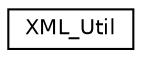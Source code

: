 digraph "Graphical Class Hierarchy"
{
 // LATEX_PDF_SIZE
  edge [fontname="Helvetica",fontsize="10",labelfontname="Helvetica",labelfontsize="10"];
  node [fontname="Helvetica",fontsize="10",shape=record];
  rankdir="LR";
  Node0 [label="XML_Util",height=0.2,width=0.4,color="black", fillcolor="white", style="filled",URL="$classXML__Util.html",tooltip=" "];
}
